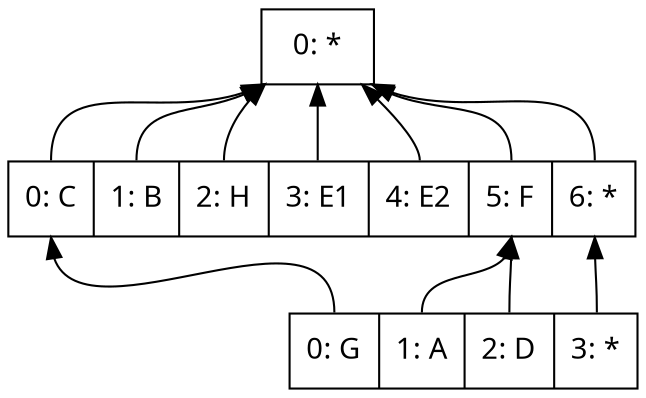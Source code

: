 digraph LayeredContainmentList2 {
	rankdir=BT;
	node [shape=record];

	layer0 [fontname=consola, label="<n0> 0: G|<n1> 1: A|<n2> 2: D|<n3> 3: *"];
	layer0:n0 -> layer1:n0;
	layer0:n1 -> layer1:n5;
	layer0:n2 -> layer1:n5;
	layer0:n3 -> layer1:n6;
	
	layer1 [fontname=consola, label="<n0> 0: C|<n1> 1: B|<n2> 2: H|<n3> 3: E1|<n4> 4: E2|<n5> 5: F|<n6> 6: *"];
	layer1:n0 -> layer2:n0;
	layer1:n1 -> layer2:n0;
	layer1:n2 -> layer2:n0;
	layer1:n3 -> layer2:n0;
	layer1:n4 -> layer2:n0;
	layer1:n5 -> layer2:n0;
	layer1:n6 -> layer2:n0;
	
	layer2 [fontname=consola, label="<n0> 0: *"];
}